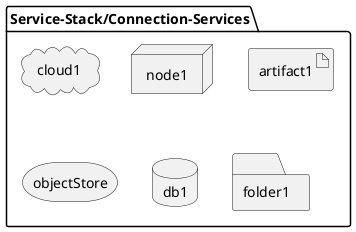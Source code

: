 @startuml

package  "Service-Stack/Connection-Services" {
  cloud cloud1
  node node1
  artifact artifact1
  storage objectStore
  database db1
  folder folder1
}

@enduml
